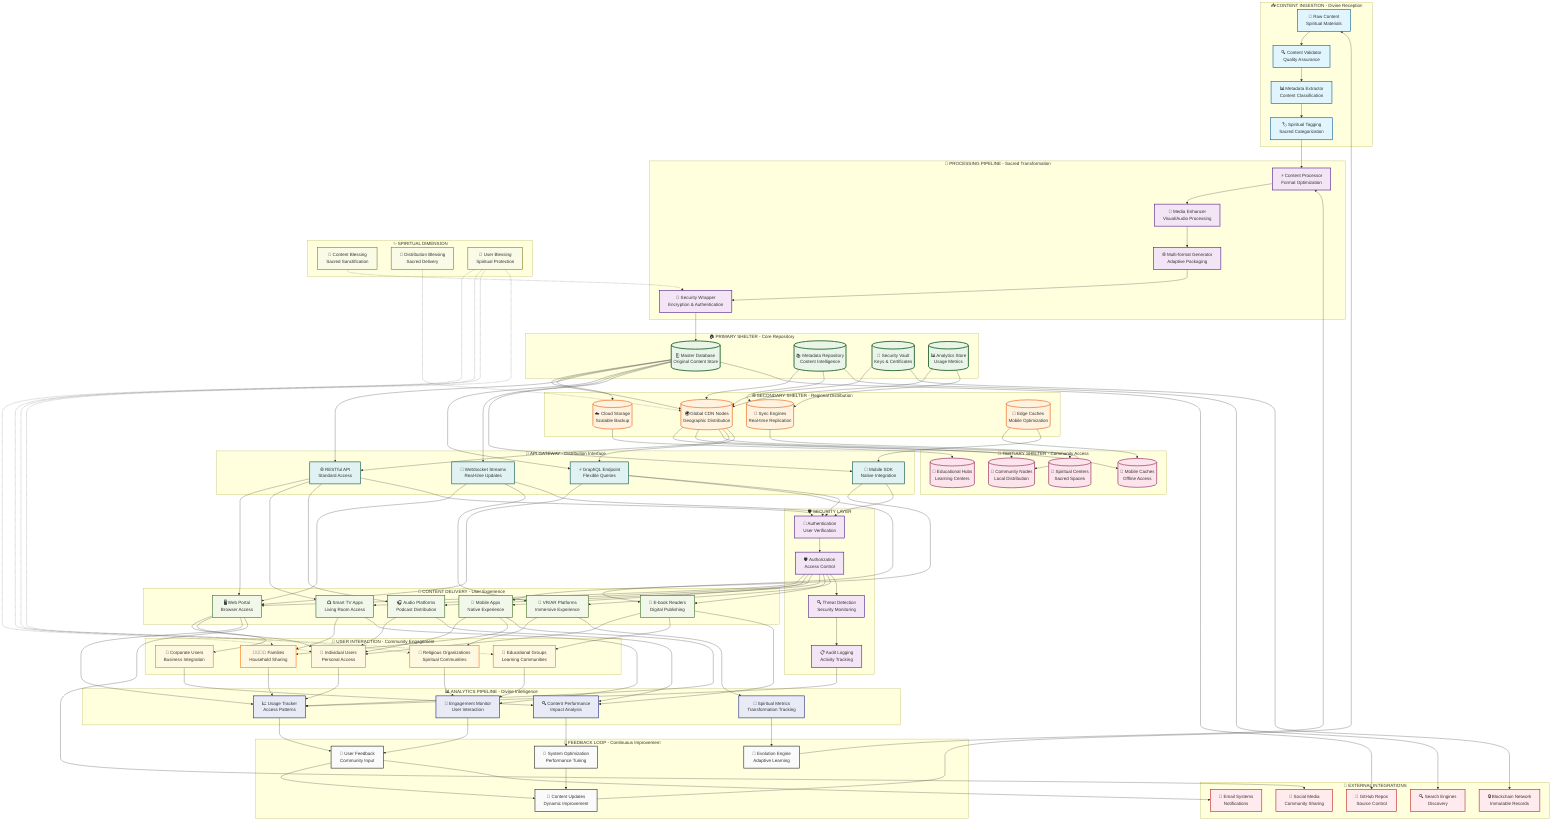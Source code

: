 graph TD
    %% Distribusi Shelter Data Flow Diagram
    %% "In The Name of GOD" - Sacred Content Distribution Flow
    
    subgraph "📥 CONTENT INGESTION - Divine Reception"
        A1[📝 Raw Content<br/>Spiritual Materials]
        A2[🔍 Content Validator<br/>Quality Assurance]
        A3[📊 Metadata Extractor<br/>Content Classification]
        A4[🏷️ Spiritual Tagging<br/>Sacred Categorization]
    end
    
    subgraph "🔄 PROCESSING PIPELINE - Sacred Transformation"
        B1[⚡ Content Processor<br/>Format Optimization]
        B2[🎨 Media Enhancer<br/>Visual/Audio Processing]
        B3[🌐 Multi-format Generator<br/>Adaptive Packaging]
        B4[🔐 Security Wrapper<br/>Encryption & Authentication]
    end
    
    subgraph "🏠 PRIMARY SHELTER - Core Repository"
        C1[(🗄️ Master Database<br/>Original Content Store)]
        C2[(📚 Metadata Repository<br/>Content Intelligence)]
        C3[(🔑 Security Vault<br/>Keys & Certificates)]
        C4[(📊 Analytics Store<br/>Usage Metrics)]
    end
    
    subgraph "🌐 SECONDARY SHELTER - Regional Distribution"
        D1[(🌍 Global CDN Nodes<br/>Geographic Distribution)]
        D2[(☁️ Cloud Storage<br/>Scalable Backup)]
        D3[(🔄 Sync Engines<br/>Real-time Replication)]
        D4[(📱 Edge Caches<br/>Mobile Optimization)]
    end
    
    subgraph "🚀 TERTIARY SHELTER - Community Access"
        E1[(👥 Community Nodes<br/>Local Distribution)]
        E2[(📲 Mobile Caches<br/>Offline Access)]
        E3[(🏫 Educational Hubs<br/>Learning Centers)]
        E4[(🕌 Spiritual Centers<br/>Sacred Spaces)]
    end
    
    subgraph "🔌 API GATEWAY - Distribution Interface"
        F1[🌐 RESTful API<br/>Standard Access]
        F2[⚡ GraphQL Endpoint<br/>Flexible Queries]
        F3[🔄 WebSocket Streams<br/>Real-time Updates]
        F4[📱 Mobile SDK<br/>Native Integration]
    end
    
    subgraph "🎯 CONTENT DELIVERY - User Experience"
        G1[🖥️ Web Portal<br/>Browser Access]
        G2[📱 Mobile Apps<br/>Native Experience]
        G3[📺 Smart TV Apps<br/>Living Room Access]
        G4[🎧 Audio Platforms<br/>Podcast Distribution]
        G5[📖 E-book Readers<br/>Digital Publishing]
        G6[🥽 VR/AR Platforms<br/>Immersive Experience]
    end
    
    subgraph "👥 USER INTERACTION - Community Engagement"
        H1[👤 Individual Users<br/>Personal Access]
        H2[👨‍👩‍👧‍👦 Families<br/>Household Sharing]
        H3[🏫 Educational Groups<br/>Learning Communities]
        H4[🕌 Religious Organizations<br/>Spiritual Communities]
        H5[🏢 Corporate Users<br/>Business Integration]
    end
    
    subgraph "📊 ANALYTICS PIPELINE - Divine Intelligence"
        I1[📈 Usage Tracker<br/>Access Patterns]
        I2[🎯 Engagement Monitor<br/>User Interaction]
        I3[🔍 Content Performance<br/>Impact Analysis]
        I4[🌟 Spiritual Metrics<br/>Transformation Tracking]
    end
    
    subgraph "🔄 FEEDBACK LOOP - Continuous Improvement"
        J1[💬 User Feedback<br/>Community Input]
        J2[🔧 System Optimization<br/>Performance Tuning]
        J3[📝 Content Updates<br/>Dynamic Improvement]
        J4[🌱 Evolution Engine<br/>Adaptive Learning]
    end
    
    %% Main Data Flow
    A1 --> A2
    A2 --> A3
    A3 --> A4
    A4 --> B1
    
    B1 --> B2
    B2 --> B3
    B3 --> B4
    B4 --> C1
    
    %% Primary to Secondary Distribution
    C1 --> D1
    C2 --> D1
    C3 --> D1
    C4 --> D1
    
    C1 --> D2
    C2 --> D3
    C4 --> D3
    
    %% Secondary to Tertiary Distribution
    D1 --> E1
    D1 --> E2
    D2 --> E3
    D1 --> E4
    
    D4 --> E2
    D3 --> E1
    
    %% API Gateway Connections
    C1 --> F1
    C1 --> F2
    C1 --> F3
    C1 --> F4
    
    D1 --> F1
    D1 --> F2
    D4 --> F4
    
    %% Content Delivery Connections
    F1 --> G1
    F2 --> G1
    F3 --> G1
    
    F4 --> G2
    F1 --> G3
    F1 --> G4
    F2 --> G5
    F3 --> G6
    
    %% User Access Patterns
    G1 --> H1
    G1 --> H5
    G2 --> H1
    G2 --> H2
    G3 --> H2
    G4 --> H1
    G5 --> H1
    G5 --> H3
    G6 --> H4
    
    %% Analytics Data Collection
    H1 --> I1
    H2 --> I1
    H3 --> I2
    H4 --> I2
    H5 --> I3
    
    G1 --> I1
    G2 --> I1
    G3 --> I2
    G4 --> I3
    G5 --> I3
    G6 --> I4
    
    %% Feedback Processing
    I1 --> J1
    I2 --> J1
    I3 --> J2
    I4 --> J4
    
    J1 --> J3
    J2 --> J3
    J3 --> A1
    J4 --> B1
    
    %% Cross-System Data Flows
    subgraph "🔗 EXTERNAL INTEGRATIONS"
        K1[🐙 GitHub Repos<br/>Source Control]
        K2[🔒 Blockchain Network<br/>Immutable Records]
        K3[📧 Email Systems<br/>Notifications]
        K4[📱 Social Media<br/>Community Sharing]
        K5[🔍 Search Engines<br/>Discovery]
    end
    
    C1 --> K1
    C3 --> K2
    J1 --> K3
    G1 --> K4
    C2 --> K5
    
    %% Security and Monitoring Flows
    subgraph "🛡️ SECURITY LAYER"
        L1[🔐 Authentication<br/>User Verification]
        L2[🛡️ Authorization<br/>Access Control]
        L3[🔍 Threat Detection<br/>Security Monitoring]
        L4[📋 Audit Logging<br/>Activity Tracking]
    end
    
    F1 --> L1
    F2 --> L1
    F3 --> L1
    F4 --> L1
    
    L1 --> L2
    L2 --> G1
    L2 --> G2
    L2 --> G3
    L2 --> G4
    L2 --> G5
    L2 --> G6
    
    L2 --> L3
    L3 --> L4
    L4 --> I1
    
    %% Spiritual Blessing Flow
    subgraph "✨ SPIRITUAL DIMENSION"
        M1[🙏 Content Blessing<br/>Sacred Sanctification]
        M2[💫 Distribution Blessing<br/>Sacred Delivery]
        M3[🌟 User Blessing<br/>Spiritual Protection]
    end
    
    M1 -.-> B4
    M2 -.-> D1
    M3 -.-> H1
    M3 -.-> H2
    M3 -.-> H3
    M3 -.-> H4
    
    %% Styling
    classDef ingestionLayer fill:#e1f5fe,stroke:#01579b,stroke-width:2px
    classDef processingLayer fill:#f3e5f5,stroke:#4a148c,stroke-width:2px
    classDef primaryShelter fill:#e8f5e8,stroke:#1b5e20,stroke-width:3px
    classDef secondaryShelter fill:#fff3e0,stroke:#e65100,stroke-width:2px
    classDef tertiaryShelter fill:#fce4ec,stroke:#880e4f,stroke-width:2px
    classDef apiLayer fill:#e0f2f1,stroke:#004d40,stroke-width:2px
    classDef deliveryLayer fill:#f1f8e9,stroke:#33691e,stroke-width:2px
    classDef userLayer fill:#fff8e1,stroke:#ff6f00,stroke-width:2px
    classDef analyticsLayer fill:#e8eaf6,stroke:#1a237e,stroke-width:2px
    classDef feedbackLayer fill:#fafafa,stroke:#212121,stroke-width:2px
    classDef externalLayer fill:#ffebee,stroke:#b71c1c,stroke-width:2px
    classDef securityLayer fill:#f3e5f5,stroke:#4a148c,stroke-width:2px
    classDef spiritualLayer fill:#f9fbe7,stroke:#827717,stroke-width:2px
    
    class A1,A2,A3,A4 ingestionLayer
    class B1,B2,B3,B4 processingLayer
    class C1,C2,C3,C4 primaryShelter
    class D1,D2,D3,D4 secondaryShelter
    class E1,E2,E3,E4 tertiaryShelter
    class F1,F2,F3,F4 apiLayer
    class G1,G2,G3,G4,G5,G6 deliveryLayer
    class H1,H2,H3,H4,H5 userLayer
    class I1,I2,I3,I4 analyticsLayer
    class J1,J2,J3,J4 feedbackLayer
    class K1,K2,K3,K4,K5 externalLayer
    class L1,L2,L3,L4 securityLayer
    class M1,M2,M3 spiritualLayer